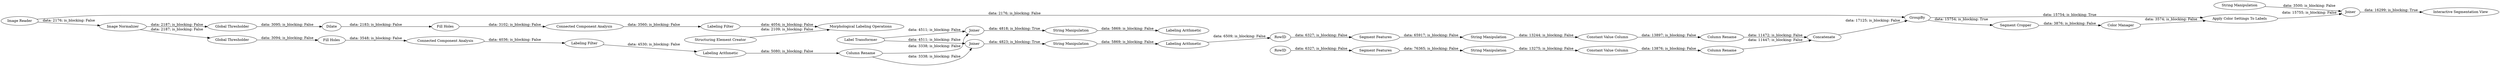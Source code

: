 digraph {
	"2476958501781356344_194" [label="Column Rename"]
	"4099124814723984322_168" [label="Labeling Arithmetic"]
	"4099124814723984322_92" [label="Labeling Arithmetic"]
	"2476958501781356344_164" [label=RowID]
	"4099124814723984322_167" [label="Column Rename"]
	"2476958501781356344_199" [label="Column Rename"]
	"4099124814723984322_174" [label="String Manipulation"]
	"4099124814723984322_165" [label=Joiner]
	"1955888551617266974_41" [label="Global Thresholder"]
	"4099124814723984322_124" [label="Label Transformer"]
	"1955888551617266974_48" [label="Morphological Labeling Operations"]
	"2476958501781356344_196" [label="Constant Value Column"]
	"1955888551617266974_58" [label="Fill Holes"]
	"1955888551617266974_57" [label="Connected Component Analysis"]
	"-7551220531341569394_36" [label="Image Reader"]
	"1955888551617266974_52" [label="Connected Component Analysis"]
	"1955888551617266974_54" [label=Dilate]
	"1955888551617266974_50" [label="Global Thresholder"]
	"1955888551617266974_56" [label="Fill Holes"]
	"-7551220531341569394_205" [label="Interactive Segmentation View"]
	"2476958501781356344_183" [label="String Manipulation"]
	"216030376212735328_204" [label=Joiner]
	"1955888551617266974_49" [label="Structuring Element Creator"]
	"216030376212735328_181" [label=GroupBy]
	"4099124814723984322_175" [label="String Manipulation"]
	"2476958501781356344_197" [label="Constant Value Column"]
	"216030376212735328_175" [label="String Manipulation"]
	"216030376212735328_191" [label="Segment Cropper"]
	"1955888551617266974_53" [label="Labeling Filter"]
	"2476958501781356344_170" [label=RowID]
	"216030376212735328_192" [label="Apply Color Settings To Labels"]
	"2476958501781356344_198" [label=Concatenate]
	"216030376212735328_190" [label="Color Manager"]
	"4099124814723984322_169" [label=Joiner]
	"1955888551617266974_47" [label="Labeling Filter"]
	"2476958501781356344_81" [label="Segment Features"]
	"2476958501781356344_172" [label="String Manipulation"]
	"2476958501781356344_171" [label="Segment Features"]
	"4099124814723984322_173" [label="Labeling Arithmetic"]
	"1955888551617266974_42" [label="Image Normalizer"]
	"1955888551617266974_41" -> "1955888551617266974_54" [label="data: 3095; is_blocking: False"]
	"1955888551617266974_57" -> "1955888551617266974_47" [label="data: 3560; is_blocking: False"]
	"4099124814723984322_124" -> "4099124814723984322_165" [label="data: 4511; is_blocking: False"]
	"4099124814723984322_175" -> "4099124814723984322_92" [label="data: 5869; is_blocking: False"]
	"2476958501781356344_164" -> "2476958501781356344_81" [label="data: 6327; is_blocking: False"]
	"216030376212735328_192" -> "216030376212735328_204" [label="data: 15755; is_blocking: False"]
	"1955888551617266974_42" -> "1955888551617266974_41" [label="data: 2187; is_blocking: False"]
	"1955888551617266974_50" -> "1955888551617266974_58" [label="data: 3094; is_blocking: False"]
	"2476958501781356344_81" -> "2476958501781356344_183" [label="data: 65917; is_blocking: False"]
	"2476958501781356344_197" -> "2476958501781356344_194" [label="data: 13876; is_blocking: False"]
	"2476958501781356344_198" -> "216030376212735328_181" [label="data: 17125; is_blocking: False"]
	"1955888551617266974_54" -> "1955888551617266974_56" [label="data: 2183; is_blocking: False"]
	"2476958501781356344_199" -> "2476958501781356344_198" [label="data: 11472; is_blocking: False"]
	"4099124814723984322_167" -> "4099124814723984322_165" [label="data: 3338; is_blocking: False"]
	"4099124814723984322_168" -> "4099124814723984322_167" [label="data: 5080; is_blocking: False"]
	"4099124814723984322_169" -> "4099124814723984322_174" [label="data: 4823; is_blocking: True"]
	"2476958501781356344_196" -> "2476958501781356344_199" [label="data: 13897; is_blocking: False"]
	"4099124814723984322_165" -> "4099124814723984322_175" [label="data: 4818; is_blocking: True"]
	"1955888551617266974_49" -> "1955888551617266974_48" [label="data: 2109; is_blocking: False"]
	"216030376212735328_181" -> "216030376212735328_192" [label="data: 15754; is_blocking: True"]
	"-7551220531341569394_36" -> "1955888551617266974_42" [label="data: 2176; is_blocking: False"]
	"2476958501781356344_183" -> "2476958501781356344_196" [label="data: 13244; is_blocking: False"]
	"216030376212735328_204" -> "-7551220531341569394_205" [label="data: 16299; is_blocking: True"]
	"1955888551617266974_47" -> "1955888551617266974_48" [label="data: 4054; is_blocking: False"]
	"216030376212735328_190" -> "216030376212735328_192" [label="data: 3574; is_blocking: False"]
	"2476958501781356344_170" -> "2476958501781356344_171" [label="data: 6327; is_blocking: False"]
	"1955888551617266974_42" -> "1955888551617266974_50" [label="data: 2187; is_blocking: False"]
	"2476958501781356344_171" -> "2476958501781356344_172" [label="data: 76365; is_blocking: False"]
	"1955888551617266974_52" -> "1955888551617266974_53" [label="data: 4036; is_blocking: False"]
	"1955888551617266974_58" -> "1955888551617266974_52" [label="data: 3548; is_blocking: False"]
	"4099124814723984322_124" -> "4099124814723984322_169" [label="data: 4511; is_blocking: False"]
	"216030376212735328_191" -> "216030376212735328_190" [label="data: 3876; is_blocking: False"]
	"1955888551617266974_53" -> "4099124814723984322_168" [label="data: 4530; is_blocking: False"]
	"2476958501781356344_194" -> "2476958501781356344_198" [label="data: 11447; is_blocking: False"]
	"4099124814723984322_174" -> "4099124814723984322_173" [label="data: 5869; is_blocking: False"]
	"2476958501781356344_172" -> "2476958501781356344_197" [label="data: 13275; is_blocking: False"]
	"4099124814723984322_173" -> "2476958501781356344_164" [label="data: 6509; is_blocking: False"]
	"216030376212735328_175" -> "216030376212735328_204" [label="data: 3500; is_blocking: False"]
	"4099124814723984322_167" -> "4099124814723984322_169" [label="data: 3338; is_blocking: False"]
	"-7551220531341569394_36" -> "216030376212735328_181" [label="data: 2176; is_blocking: False"]
	"216030376212735328_181" -> "216030376212735328_191" [label="data: 15754; is_blocking: True"]
	"1955888551617266974_56" -> "1955888551617266974_57" [label="data: 3102; is_blocking: False"]
	rankdir=LR
}
